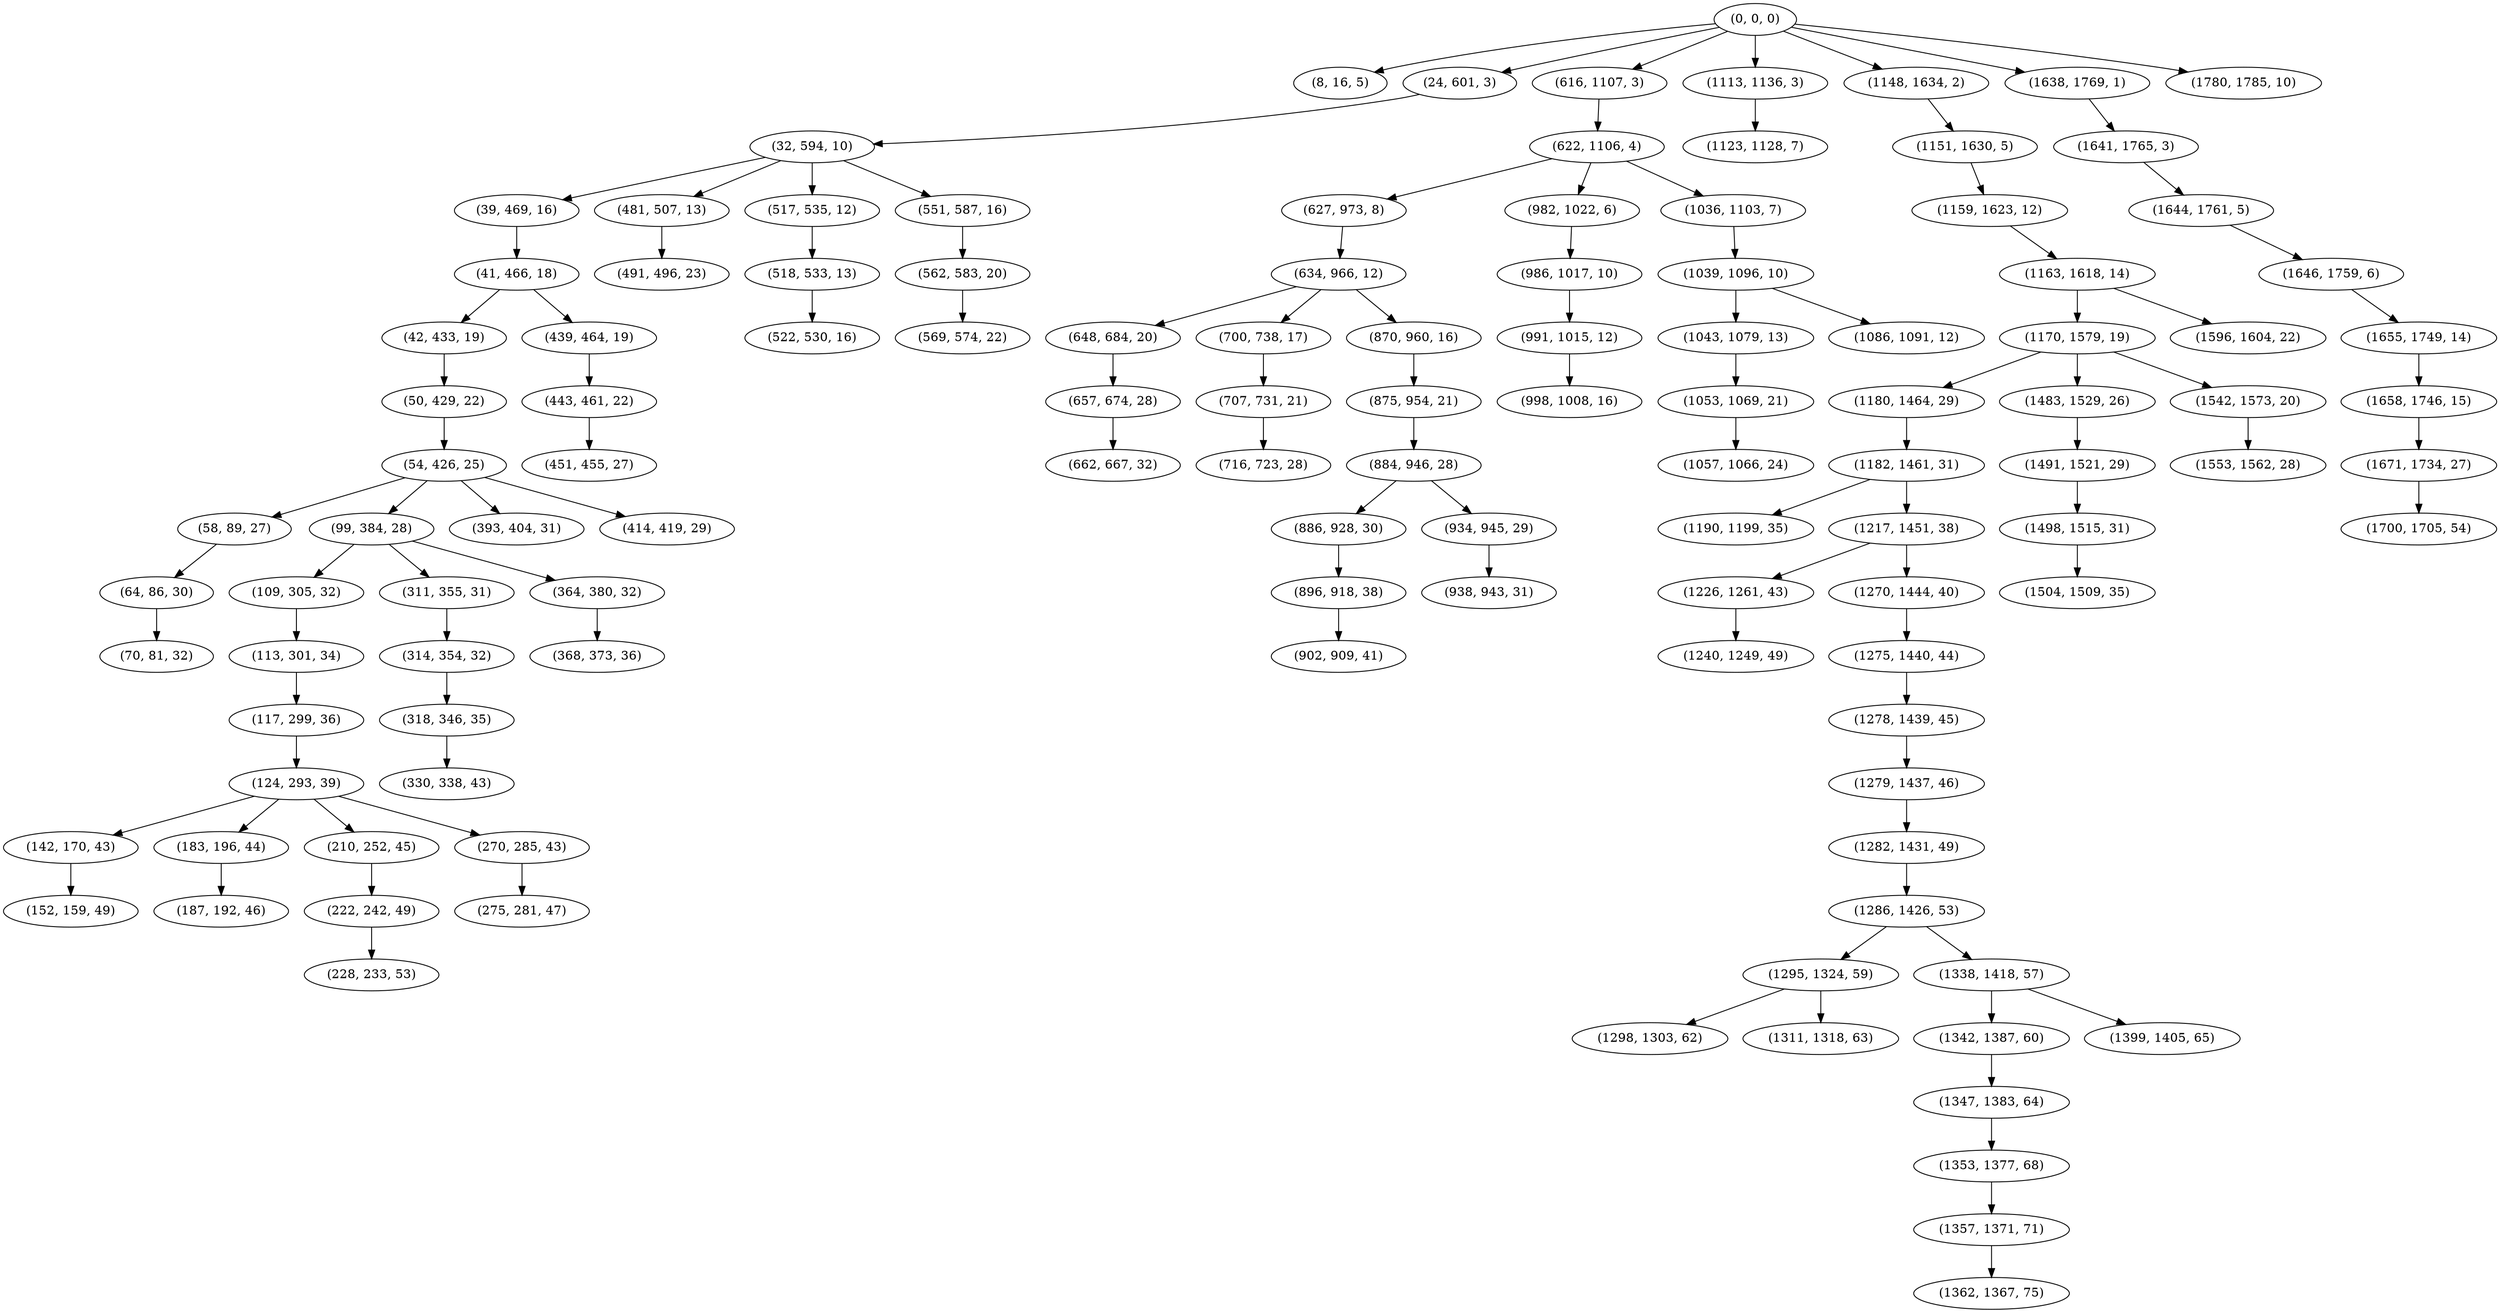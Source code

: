 digraph tree {
    "(0, 0, 0)";
    "(8, 16, 5)";
    "(24, 601, 3)";
    "(32, 594, 10)";
    "(39, 469, 16)";
    "(41, 466, 18)";
    "(42, 433, 19)";
    "(50, 429, 22)";
    "(54, 426, 25)";
    "(58, 89, 27)";
    "(64, 86, 30)";
    "(70, 81, 32)";
    "(99, 384, 28)";
    "(109, 305, 32)";
    "(113, 301, 34)";
    "(117, 299, 36)";
    "(124, 293, 39)";
    "(142, 170, 43)";
    "(152, 159, 49)";
    "(183, 196, 44)";
    "(187, 192, 46)";
    "(210, 252, 45)";
    "(222, 242, 49)";
    "(228, 233, 53)";
    "(270, 285, 43)";
    "(275, 281, 47)";
    "(311, 355, 31)";
    "(314, 354, 32)";
    "(318, 346, 35)";
    "(330, 338, 43)";
    "(364, 380, 32)";
    "(368, 373, 36)";
    "(393, 404, 31)";
    "(414, 419, 29)";
    "(439, 464, 19)";
    "(443, 461, 22)";
    "(451, 455, 27)";
    "(481, 507, 13)";
    "(491, 496, 23)";
    "(517, 535, 12)";
    "(518, 533, 13)";
    "(522, 530, 16)";
    "(551, 587, 16)";
    "(562, 583, 20)";
    "(569, 574, 22)";
    "(616, 1107, 3)";
    "(622, 1106, 4)";
    "(627, 973, 8)";
    "(634, 966, 12)";
    "(648, 684, 20)";
    "(657, 674, 28)";
    "(662, 667, 32)";
    "(700, 738, 17)";
    "(707, 731, 21)";
    "(716, 723, 28)";
    "(870, 960, 16)";
    "(875, 954, 21)";
    "(884, 946, 28)";
    "(886, 928, 30)";
    "(896, 918, 38)";
    "(902, 909, 41)";
    "(934, 945, 29)";
    "(938, 943, 31)";
    "(982, 1022, 6)";
    "(986, 1017, 10)";
    "(991, 1015, 12)";
    "(998, 1008, 16)";
    "(1036, 1103, 7)";
    "(1039, 1096, 10)";
    "(1043, 1079, 13)";
    "(1053, 1069, 21)";
    "(1057, 1066, 24)";
    "(1086, 1091, 12)";
    "(1113, 1136, 3)";
    "(1123, 1128, 7)";
    "(1148, 1634, 2)";
    "(1151, 1630, 5)";
    "(1159, 1623, 12)";
    "(1163, 1618, 14)";
    "(1170, 1579, 19)";
    "(1180, 1464, 29)";
    "(1182, 1461, 31)";
    "(1190, 1199, 35)";
    "(1217, 1451, 38)";
    "(1226, 1261, 43)";
    "(1240, 1249, 49)";
    "(1270, 1444, 40)";
    "(1275, 1440, 44)";
    "(1278, 1439, 45)";
    "(1279, 1437, 46)";
    "(1282, 1431, 49)";
    "(1286, 1426, 53)";
    "(1295, 1324, 59)";
    "(1298, 1303, 62)";
    "(1311, 1318, 63)";
    "(1338, 1418, 57)";
    "(1342, 1387, 60)";
    "(1347, 1383, 64)";
    "(1353, 1377, 68)";
    "(1357, 1371, 71)";
    "(1362, 1367, 75)";
    "(1399, 1405, 65)";
    "(1483, 1529, 26)";
    "(1491, 1521, 29)";
    "(1498, 1515, 31)";
    "(1504, 1509, 35)";
    "(1542, 1573, 20)";
    "(1553, 1562, 28)";
    "(1596, 1604, 22)";
    "(1638, 1769, 1)";
    "(1641, 1765, 3)";
    "(1644, 1761, 5)";
    "(1646, 1759, 6)";
    "(1655, 1749, 14)";
    "(1658, 1746, 15)";
    "(1671, 1734, 27)";
    "(1700, 1705, 54)";
    "(1780, 1785, 10)";
    "(0, 0, 0)" -> "(8, 16, 5)";
    "(0, 0, 0)" -> "(24, 601, 3)";
    "(0, 0, 0)" -> "(616, 1107, 3)";
    "(0, 0, 0)" -> "(1113, 1136, 3)";
    "(0, 0, 0)" -> "(1148, 1634, 2)";
    "(0, 0, 0)" -> "(1638, 1769, 1)";
    "(0, 0, 0)" -> "(1780, 1785, 10)";
    "(24, 601, 3)" -> "(32, 594, 10)";
    "(32, 594, 10)" -> "(39, 469, 16)";
    "(32, 594, 10)" -> "(481, 507, 13)";
    "(32, 594, 10)" -> "(517, 535, 12)";
    "(32, 594, 10)" -> "(551, 587, 16)";
    "(39, 469, 16)" -> "(41, 466, 18)";
    "(41, 466, 18)" -> "(42, 433, 19)";
    "(41, 466, 18)" -> "(439, 464, 19)";
    "(42, 433, 19)" -> "(50, 429, 22)";
    "(50, 429, 22)" -> "(54, 426, 25)";
    "(54, 426, 25)" -> "(58, 89, 27)";
    "(54, 426, 25)" -> "(99, 384, 28)";
    "(54, 426, 25)" -> "(393, 404, 31)";
    "(54, 426, 25)" -> "(414, 419, 29)";
    "(58, 89, 27)" -> "(64, 86, 30)";
    "(64, 86, 30)" -> "(70, 81, 32)";
    "(99, 384, 28)" -> "(109, 305, 32)";
    "(99, 384, 28)" -> "(311, 355, 31)";
    "(99, 384, 28)" -> "(364, 380, 32)";
    "(109, 305, 32)" -> "(113, 301, 34)";
    "(113, 301, 34)" -> "(117, 299, 36)";
    "(117, 299, 36)" -> "(124, 293, 39)";
    "(124, 293, 39)" -> "(142, 170, 43)";
    "(124, 293, 39)" -> "(183, 196, 44)";
    "(124, 293, 39)" -> "(210, 252, 45)";
    "(124, 293, 39)" -> "(270, 285, 43)";
    "(142, 170, 43)" -> "(152, 159, 49)";
    "(183, 196, 44)" -> "(187, 192, 46)";
    "(210, 252, 45)" -> "(222, 242, 49)";
    "(222, 242, 49)" -> "(228, 233, 53)";
    "(270, 285, 43)" -> "(275, 281, 47)";
    "(311, 355, 31)" -> "(314, 354, 32)";
    "(314, 354, 32)" -> "(318, 346, 35)";
    "(318, 346, 35)" -> "(330, 338, 43)";
    "(364, 380, 32)" -> "(368, 373, 36)";
    "(439, 464, 19)" -> "(443, 461, 22)";
    "(443, 461, 22)" -> "(451, 455, 27)";
    "(481, 507, 13)" -> "(491, 496, 23)";
    "(517, 535, 12)" -> "(518, 533, 13)";
    "(518, 533, 13)" -> "(522, 530, 16)";
    "(551, 587, 16)" -> "(562, 583, 20)";
    "(562, 583, 20)" -> "(569, 574, 22)";
    "(616, 1107, 3)" -> "(622, 1106, 4)";
    "(622, 1106, 4)" -> "(627, 973, 8)";
    "(622, 1106, 4)" -> "(982, 1022, 6)";
    "(622, 1106, 4)" -> "(1036, 1103, 7)";
    "(627, 973, 8)" -> "(634, 966, 12)";
    "(634, 966, 12)" -> "(648, 684, 20)";
    "(634, 966, 12)" -> "(700, 738, 17)";
    "(634, 966, 12)" -> "(870, 960, 16)";
    "(648, 684, 20)" -> "(657, 674, 28)";
    "(657, 674, 28)" -> "(662, 667, 32)";
    "(700, 738, 17)" -> "(707, 731, 21)";
    "(707, 731, 21)" -> "(716, 723, 28)";
    "(870, 960, 16)" -> "(875, 954, 21)";
    "(875, 954, 21)" -> "(884, 946, 28)";
    "(884, 946, 28)" -> "(886, 928, 30)";
    "(884, 946, 28)" -> "(934, 945, 29)";
    "(886, 928, 30)" -> "(896, 918, 38)";
    "(896, 918, 38)" -> "(902, 909, 41)";
    "(934, 945, 29)" -> "(938, 943, 31)";
    "(982, 1022, 6)" -> "(986, 1017, 10)";
    "(986, 1017, 10)" -> "(991, 1015, 12)";
    "(991, 1015, 12)" -> "(998, 1008, 16)";
    "(1036, 1103, 7)" -> "(1039, 1096, 10)";
    "(1039, 1096, 10)" -> "(1043, 1079, 13)";
    "(1039, 1096, 10)" -> "(1086, 1091, 12)";
    "(1043, 1079, 13)" -> "(1053, 1069, 21)";
    "(1053, 1069, 21)" -> "(1057, 1066, 24)";
    "(1113, 1136, 3)" -> "(1123, 1128, 7)";
    "(1148, 1634, 2)" -> "(1151, 1630, 5)";
    "(1151, 1630, 5)" -> "(1159, 1623, 12)";
    "(1159, 1623, 12)" -> "(1163, 1618, 14)";
    "(1163, 1618, 14)" -> "(1170, 1579, 19)";
    "(1163, 1618, 14)" -> "(1596, 1604, 22)";
    "(1170, 1579, 19)" -> "(1180, 1464, 29)";
    "(1170, 1579, 19)" -> "(1483, 1529, 26)";
    "(1170, 1579, 19)" -> "(1542, 1573, 20)";
    "(1180, 1464, 29)" -> "(1182, 1461, 31)";
    "(1182, 1461, 31)" -> "(1190, 1199, 35)";
    "(1182, 1461, 31)" -> "(1217, 1451, 38)";
    "(1217, 1451, 38)" -> "(1226, 1261, 43)";
    "(1217, 1451, 38)" -> "(1270, 1444, 40)";
    "(1226, 1261, 43)" -> "(1240, 1249, 49)";
    "(1270, 1444, 40)" -> "(1275, 1440, 44)";
    "(1275, 1440, 44)" -> "(1278, 1439, 45)";
    "(1278, 1439, 45)" -> "(1279, 1437, 46)";
    "(1279, 1437, 46)" -> "(1282, 1431, 49)";
    "(1282, 1431, 49)" -> "(1286, 1426, 53)";
    "(1286, 1426, 53)" -> "(1295, 1324, 59)";
    "(1286, 1426, 53)" -> "(1338, 1418, 57)";
    "(1295, 1324, 59)" -> "(1298, 1303, 62)";
    "(1295, 1324, 59)" -> "(1311, 1318, 63)";
    "(1338, 1418, 57)" -> "(1342, 1387, 60)";
    "(1338, 1418, 57)" -> "(1399, 1405, 65)";
    "(1342, 1387, 60)" -> "(1347, 1383, 64)";
    "(1347, 1383, 64)" -> "(1353, 1377, 68)";
    "(1353, 1377, 68)" -> "(1357, 1371, 71)";
    "(1357, 1371, 71)" -> "(1362, 1367, 75)";
    "(1483, 1529, 26)" -> "(1491, 1521, 29)";
    "(1491, 1521, 29)" -> "(1498, 1515, 31)";
    "(1498, 1515, 31)" -> "(1504, 1509, 35)";
    "(1542, 1573, 20)" -> "(1553, 1562, 28)";
    "(1638, 1769, 1)" -> "(1641, 1765, 3)";
    "(1641, 1765, 3)" -> "(1644, 1761, 5)";
    "(1644, 1761, 5)" -> "(1646, 1759, 6)";
    "(1646, 1759, 6)" -> "(1655, 1749, 14)";
    "(1655, 1749, 14)" -> "(1658, 1746, 15)";
    "(1658, 1746, 15)" -> "(1671, 1734, 27)";
    "(1671, 1734, 27)" -> "(1700, 1705, 54)";
}
